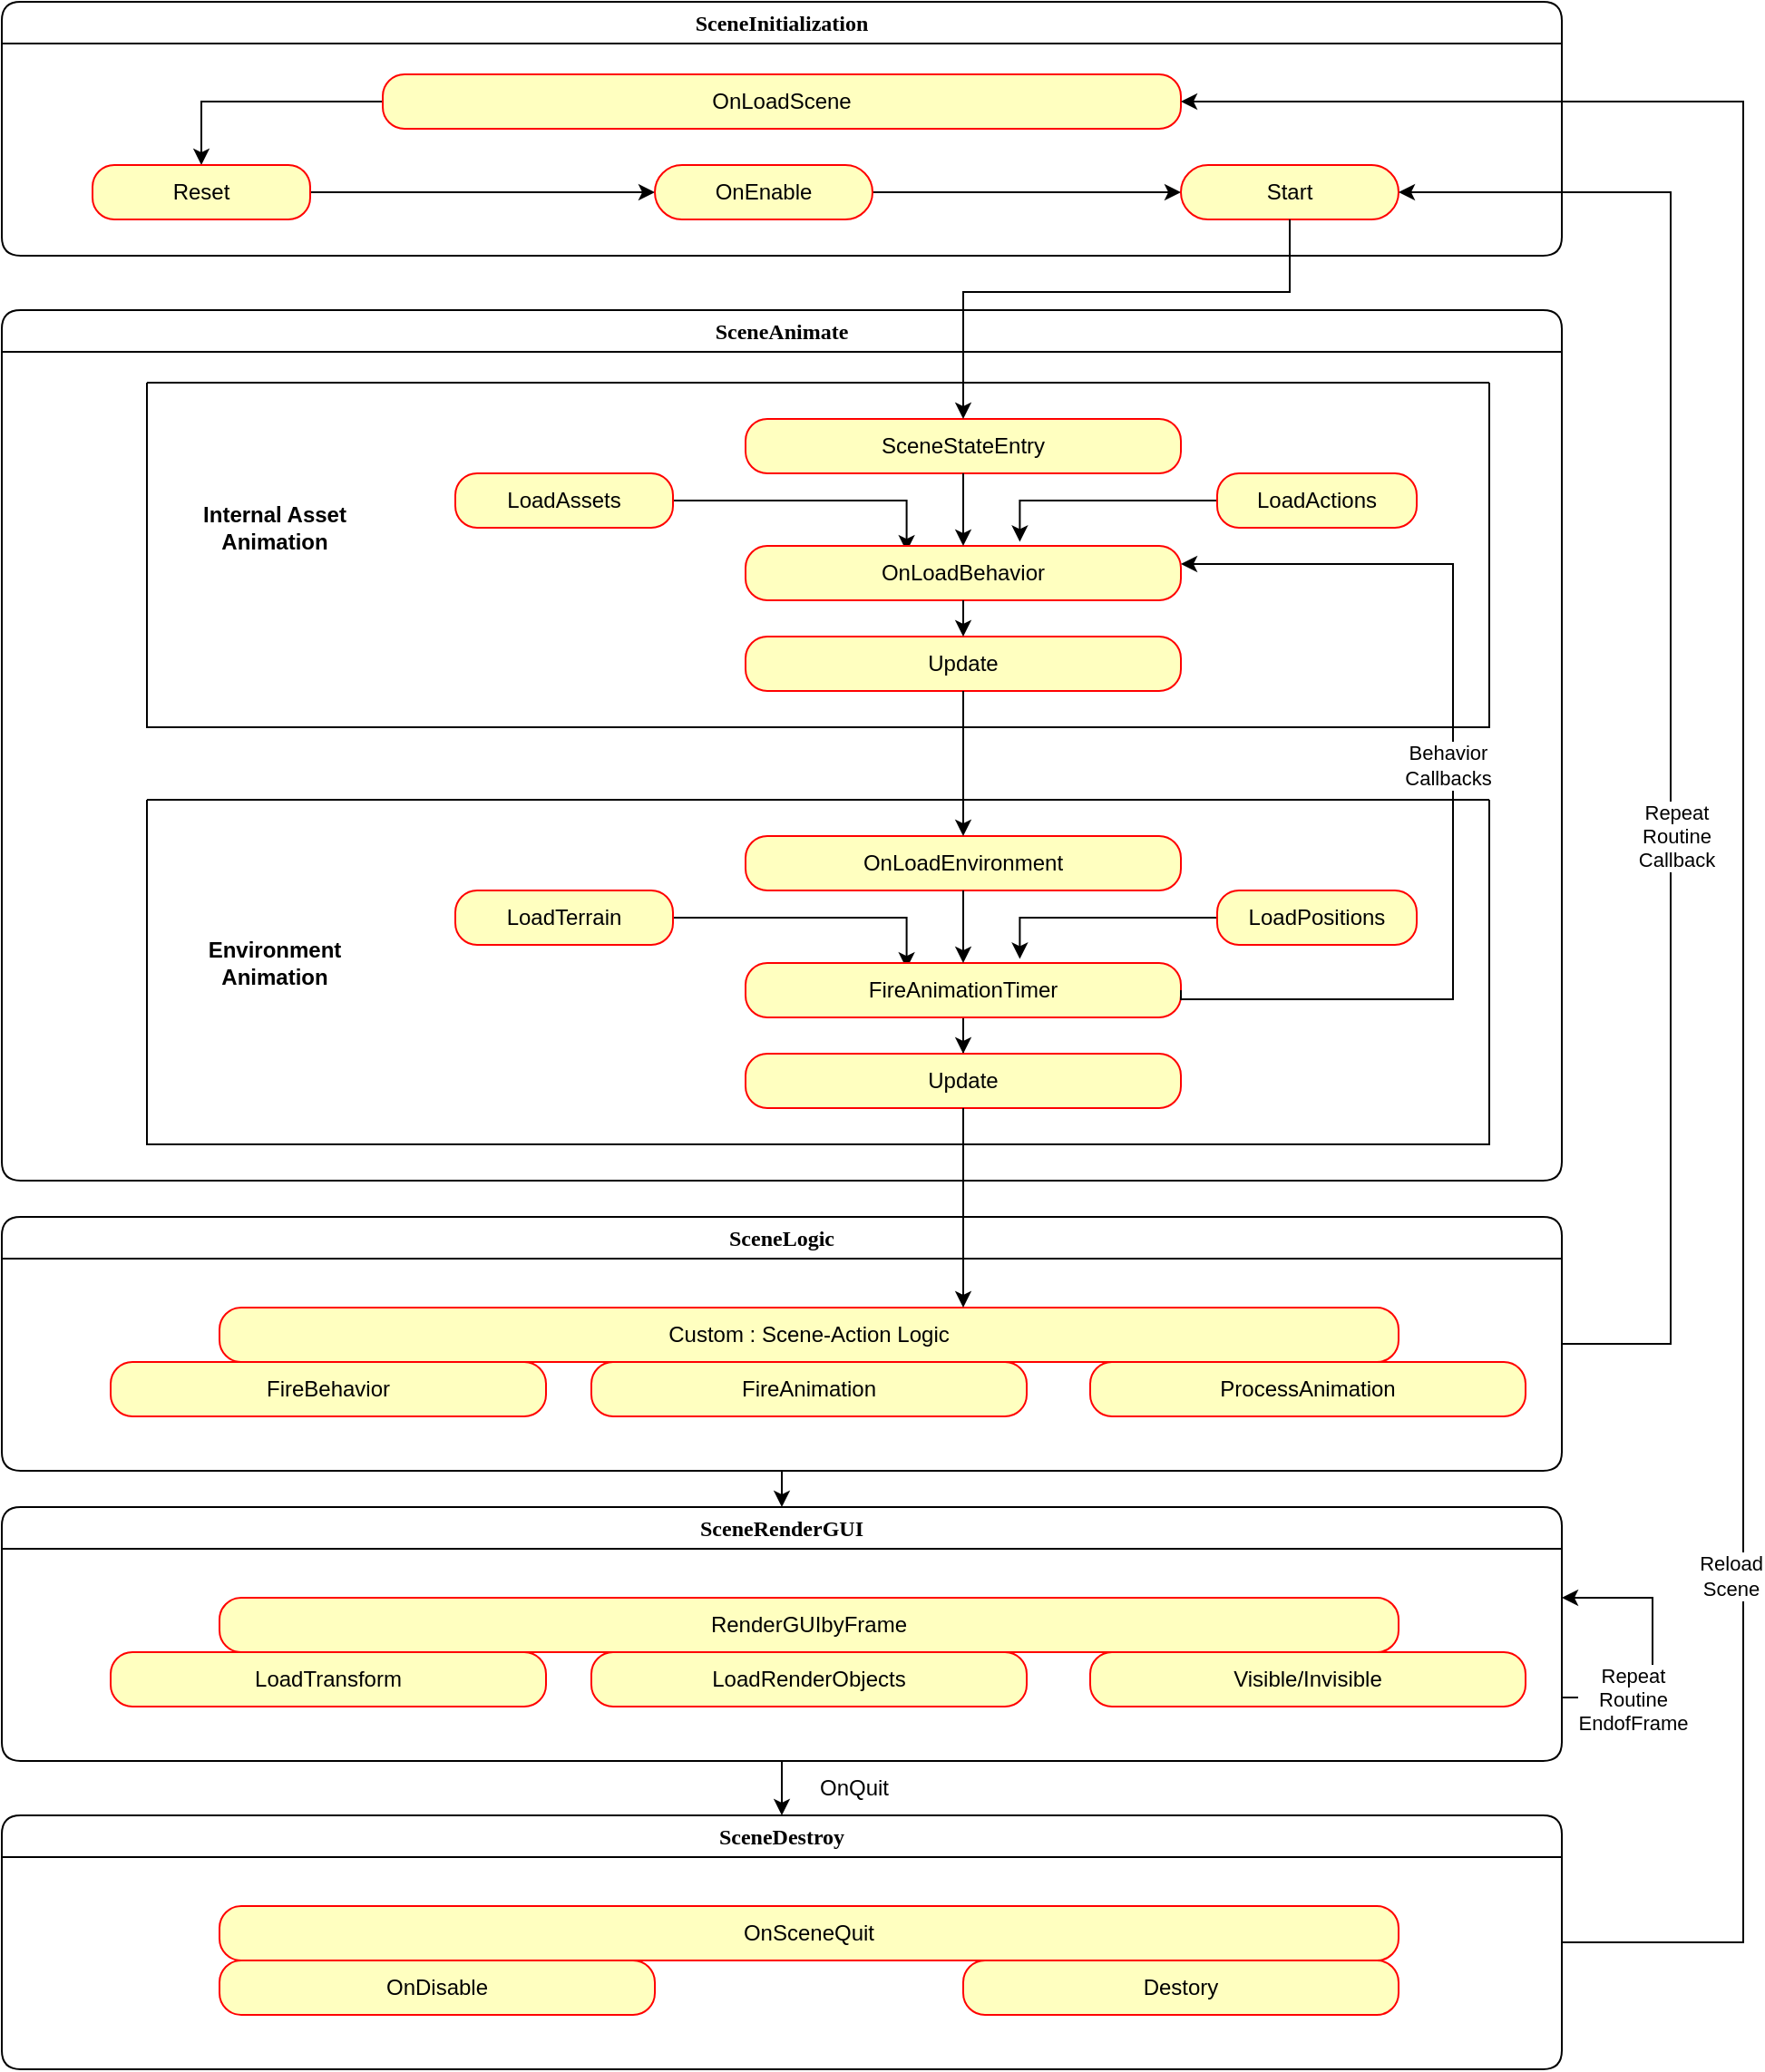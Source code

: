 <mxfile version="17.4.6" type="github">
  <diagram name="Page-1" id="58cdce13-f638-feb5-8d6f-7d28b1aa9fa0">
    <mxGraphModel dx="1178" dy="924" grid="1" gridSize="10" guides="1" tooltips="1" connect="1" arrows="1" fold="1" page="1" pageScale="1" pageWidth="1100" pageHeight="850" background="none" math="0" shadow="0">
      <root>
        <mxCell id="0" />
        <mxCell id="1" parent="0" />
        <mxCell id="KMYTA_2Qzxuu8twMFHpD-1" value="SceneInitialization" style="swimlane;whiteSpace=wrap;html=1;rounded=1;shadow=0;comic=0;labelBackgroundColor=none;strokeWidth=1;fontFamily=Verdana;fontSize=12;align=center;startSize=23;" vertex="1" parent="1">
          <mxGeometry x="40" y="10" width="860" height="140" as="geometry" />
        </mxCell>
        <mxCell id="KMYTA_2Qzxuu8twMFHpD-30" style="edgeStyle=orthogonalEdgeStyle;rounded=0;orthogonalLoop=1;jettySize=auto;html=1;entryX=0.5;entryY=0;entryDx=0;entryDy=0;" edge="1" parent="KMYTA_2Qzxuu8twMFHpD-1" source="KMYTA_2Qzxuu8twMFHpD-15" target="KMYTA_2Qzxuu8twMFHpD-17">
          <mxGeometry relative="1" as="geometry" />
        </mxCell>
        <mxCell id="KMYTA_2Qzxuu8twMFHpD-15" value="OnLoadScene" style="rounded=1;whiteSpace=wrap;html=1;arcSize=40;fontColor=#000000;fillColor=#ffffc0;strokeColor=#ff0000;" vertex="1" parent="KMYTA_2Qzxuu8twMFHpD-1">
          <mxGeometry x="210" y="40" width="440" height="30" as="geometry" />
        </mxCell>
        <mxCell id="KMYTA_2Qzxuu8twMFHpD-31" style="edgeStyle=orthogonalEdgeStyle;rounded=0;orthogonalLoop=1;jettySize=auto;html=1;entryX=0;entryY=0.5;entryDx=0;entryDy=0;" edge="1" parent="KMYTA_2Qzxuu8twMFHpD-1" source="KMYTA_2Qzxuu8twMFHpD-17" target="KMYTA_2Qzxuu8twMFHpD-19">
          <mxGeometry relative="1" as="geometry" />
        </mxCell>
        <mxCell id="KMYTA_2Qzxuu8twMFHpD-17" value="Reset" style="rounded=1;whiteSpace=wrap;html=1;arcSize=40;fontColor=#000000;fillColor=#ffffc0;strokeColor=#ff0000;" vertex="1" parent="KMYTA_2Qzxuu8twMFHpD-1">
          <mxGeometry x="50" y="90" width="120" height="30" as="geometry" />
        </mxCell>
        <mxCell id="KMYTA_2Qzxuu8twMFHpD-32" style="edgeStyle=orthogonalEdgeStyle;rounded=0;orthogonalLoop=1;jettySize=auto;html=1;entryX=0;entryY=0.5;entryDx=0;entryDy=0;" edge="1" parent="KMYTA_2Qzxuu8twMFHpD-1" source="KMYTA_2Qzxuu8twMFHpD-19" target="KMYTA_2Qzxuu8twMFHpD-22">
          <mxGeometry relative="1" as="geometry" />
        </mxCell>
        <mxCell id="KMYTA_2Qzxuu8twMFHpD-19" value="OnEnable" style="rounded=1;whiteSpace=wrap;html=1;arcSize=50;fontColor=#000000;fillColor=#ffffc0;strokeColor=#ff0000;" vertex="1" parent="KMYTA_2Qzxuu8twMFHpD-1">
          <mxGeometry x="360" y="90" width="120" height="30" as="geometry" />
        </mxCell>
        <mxCell id="KMYTA_2Qzxuu8twMFHpD-22" value="Start" style="rounded=1;whiteSpace=wrap;html=1;arcSize=50;fontColor=#000000;fillColor=#ffffc0;strokeColor=#ff0000;" vertex="1" parent="KMYTA_2Qzxuu8twMFHpD-1">
          <mxGeometry x="650" y="90" width="120" height="30" as="geometry" />
        </mxCell>
        <mxCell id="KMYTA_2Qzxuu8twMFHpD-33" value="SceneAnimate" style="swimlane;whiteSpace=wrap;html=1;rounded=1;shadow=0;comic=0;labelBackgroundColor=none;strokeWidth=1;fontFamily=Verdana;fontSize=12;align=center;startSize=23;" vertex="1" parent="1">
          <mxGeometry x="40" y="180" width="860" height="480" as="geometry" />
        </mxCell>
        <mxCell id="KMYTA_2Qzxuu8twMFHpD-42" value="" style="swimlane;startSize=0;" vertex="1" parent="KMYTA_2Qzxuu8twMFHpD-33">
          <mxGeometry x="80" y="40" width="740" height="190" as="geometry" />
        </mxCell>
        <mxCell id="KMYTA_2Qzxuu8twMFHpD-55" style="edgeStyle=orthogonalEdgeStyle;rounded=0;orthogonalLoop=1;jettySize=auto;html=1;entryX=0.37;entryY=0.104;entryDx=0;entryDy=0;entryPerimeter=0;" edge="1" parent="KMYTA_2Qzxuu8twMFHpD-42" source="KMYTA_2Qzxuu8twMFHpD-35" target="KMYTA_2Qzxuu8twMFHpD-46">
          <mxGeometry relative="1" as="geometry" />
        </mxCell>
        <mxCell id="KMYTA_2Qzxuu8twMFHpD-35" value="LoadAssets" style="rounded=1;whiteSpace=wrap;html=1;arcSize=40;fontColor=#000000;fillColor=#ffffc0;strokeColor=#ff0000;" vertex="1" parent="KMYTA_2Qzxuu8twMFHpD-42">
          <mxGeometry x="170" y="50" width="120" height="30" as="geometry" />
        </mxCell>
        <mxCell id="KMYTA_2Qzxuu8twMFHpD-56" style="edgeStyle=orthogonalEdgeStyle;rounded=0;orthogonalLoop=1;jettySize=auto;html=1;entryX=0.63;entryY=-0.075;entryDx=0;entryDy=0;entryPerimeter=0;" edge="1" parent="KMYTA_2Qzxuu8twMFHpD-42" source="KMYTA_2Qzxuu8twMFHpD-45" target="KMYTA_2Qzxuu8twMFHpD-46">
          <mxGeometry relative="1" as="geometry" />
        </mxCell>
        <mxCell id="KMYTA_2Qzxuu8twMFHpD-45" value="LoadActions" style="rounded=1;whiteSpace=wrap;html=1;arcSize=40;fontColor=#000000;fillColor=#ffffc0;strokeColor=#ff0000;" vertex="1" parent="KMYTA_2Qzxuu8twMFHpD-42">
          <mxGeometry x="590" y="50" width="110" height="30" as="geometry" />
        </mxCell>
        <mxCell id="KMYTA_2Qzxuu8twMFHpD-46" value="OnLoadBehavior" style="rounded=1;whiteSpace=wrap;html=1;arcSize=40;fontColor=#000000;fillColor=#ffffc0;strokeColor=#ff0000;" vertex="1" parent="KMYTA_2Qzxuu8twMFHpD-42">
          <mxGeometry x="330" y="90" width="240" height="30" as="geometry" />
        </mxCell>
        <mxCell id="KMYTA_2Qzxuu8twMFHpD-48" value="SceneStateEntry" style="rounded=1;whiteSpace=wrap;html=1;arcSize=40;fontColor=#000000;fillColor=#ffffc0;strokeColor=#ff0000;" vertex="1" parent="KMYTA_2Qzxuu8twMFHpD-42">
          <mxGeometry x="330" y="20" width="240" height="30" as="geometry" />
        </mxCell>
        <mxCell id="KMYTA_2Qzxuu8twMFHpD-60" value="" style="endArrow=classic;html=1;rounded=0;exitX=0.5;exitY=1;exitDx=0;exitDy=0;entryX=0.5;entryY=0;entryDx=0;entryDy=0;" edge="1" parent="KMYTA_2Qzxuu8twMFHpD-42" source="KMYTA_2Qzxuu8twMFHpD-48" target="KMYTA_2Qzxuu8twMFHpD-46">
          <mxGeometry width="50" height="50" relative="1" as="geometry">
            <mxPoint x="270" y="50" as="sourcePoint" />
            <mxPoint x="320" as="targetPoint" />
          </mxGeometry>
        </mxCell>
        <mxCell id="KMYTA_2Qzxuu8twMFHpD-61" value="Update" style="rounded=1;whiteSpace=wrap;html=1;arcSize=40;fontColor=#000000;fillColor=#ffffc0;strokeColor=#ff0000;" vertex="1" parent="KMYTA_2Qzxuu8twMFHpD-42">
          <mxGeometry x="330" y="140" width="240" height="30" as="geometry" />
        </mxCell>
        <mxCell id="KMYTA_2Qzxuu8twMFHpD-62" value="" style="endArrow=classic;html=1;rounded=0;exitX=0.5;exitY=1;exitDx=0;exitDy=0;entryX=0.5;entryY=0;entryDx=0;entryDy=0;" edge="1" parent="KMYTA_2Qzxuu8twMFHpD-42" source="KMYTA_2Qzxuu8twMFHpD-46" target="KMYTA_2Qzxuu8twMFHpD-61">
          <mxGeometry width="50" height="50" relative="1" as="geometry">
            <mxPoint x="270" y="50" as="sourcePoint" />
            <mxPoint x="320" as="targetPoint" />
          </mxGeometry>
        </mxCell>
        <mxCell id="KMYTA_2Qzxuu8twMFHpD-64" value="" style="swimlane;startSize=0;" vertex="1" parent="KMYTA_2Qzxuu8twMFHpD-33">
          <mxGeometry x="80" y="270" width="740" height="190" as="geometry" />
        </mxCell>
        <mxCell id="KMYTA_2Qzxuu8twMFHpD-65" style="edgeStyle=orthogonalEdgeStyle;rounded=0;orthogonalLoop=1;jettySize=auto;html=1;entryX=0.37;entryY=0.104;entryDx=0;entryDy=0;entryPerimeter=0;" edge="1" parent="KMYTA_2Qzxuu8twMFHpD-64" source="KMYTA_2Qzxuu8twMFHpD-66" target="KMYTA_2Qzxuu8twMFHpD-69">
          <mxGeometry relative="1" as="geometry" />
        </mxCell>
        <mxCell id="KMYTA_2Qzxuu8twMFHpD-66" value="LoadTerrain" style="rounded=1;whiteSpace=wrap;html=1;arcSize=40;fontColor=#000000;fillColor=#ffffc0;strokeColor=#ff0000;" vertex="1" parent="KMYTA_2Qzxuu8twMFHpD-64">
          <mxGeometry x="170" y="50" width="120" height="30" as="geometry" />
        </mxCell>
        <mxCell id="KMYTA_2Qzxuu8twMFHpD-67" style="edgeStyle=orthogonalEdgeStyle;rounded=0;orthogonalLoop=1;jettySize=auto;html=1;entryX=0.63;entryY=-0.075;entryDx=0;entryDy=0;entryPerimeter=0;" edge="1" parent="KMYTA_2Qzxuu8twMFHpD-64" source="KMYTA_2Qzxuu8twMFHpD-68" target="KMYTA_2Qzxuu8twMFHpD-69">
          <mxGeometry relative="1" as="geometry" />
        </mxCell>
        <mxCell id="KMYTA_2Qzxuu8twMFHpD-68" value="LoadPositions" style="rounded=1;whiteSpace=wrap;html=1;arcSize=40;fontColor=#000000;fillColor=#ffffc0;strokeColor=#ff0000;" vertex="1" parent="KMYTA_2Qzxuu8twMFHpD-64">
          <mxGeometry x="590" y="50" width="110" height="30" as="geometry" />
        </mxCell>
        <mxCell id="KMYTA_2Qzxuu8twMFHpD-79" value="" style="edgeStyle=orthogonalEdgeStyle;rounded=0;orthogonalLoop=1;jettySize=auto;html=1;" edge="1" parent="KMYTA_2Qzxuu8twMFHpD-64" source="KMYTA_2Qzxuu8twMFHpD-69" target="KMYTA_2Qzxuu8twMFHpD-77">
          <mxGeometry relative="1" as="geometry" />
        </mxCell>
        <mxCell id="KMYTA_2Qzxuu8twMFHpD-69" value="FireAnimationTimer" style="rounded=1;whiteSpace=wrap;html=1;arcSize=40;fontColor=#000000;fillColor=#ffffc0;strokeColor=#ff0000;" vertex="1" parent="KMYTA_2Qzxuu8twMFHpD-64">
          <mxGeometry x="330" y="90" width="240" height="30" as="geometry" />
        </mxCell>
        <mxCell id="KMYTA_2Qzxuu8twMFHpD-70" value="OnLoadEnvironment" style="rounded=1;whiteSpace=wrap;html=1;arcSize=40;fontColor=#000000;fillColor=#ffffc0;strokeColor=#ff0000;" vertex="1" parent="KMYTA_2Qzxuu8twMFHpD-64">
          <mxGeometry x="330" y="20" width="240" height="30" as="geometry" />
        </mxCell>
        <mxCell id="KMYTA_2Qzxuu8twMFHpD-71" value="" style="endArrow=classic;html=1;rounded=0;exitX=0.5;exitY=1;exitDx=0;exitDy=0;entryX=0.5;entryY=0;entryDx=0;entryDy=0;" edge="1" parent="KMYTA_2Qzxuu8twMFHpD-64" source="KMYTA_2Qzxuu8twMFHpD-70" target="KMYTA_2Qzxuu8twMFHpD-69">
          <mxGeometry width="50" height="50" relative="1" as="geometry">
            <mxPoint x="270" y="50" as="sourcePoint" />
            <mxPoint x="320" as="targetPoint" />
          </mxGeometry>
        </mxCell>
        <mxCell id="KMYTA_2Qzxuu8twMFHpD-77" value="Update" style="rounded=1;whiteSpace=wrap;html=1;arcSize=40;fontColor=#000000;fillColor=#ffffc0;strokeColor=#ff0000;" vertex="1" parent="KMYTA_2Qzxuu8twMFHpD-64">
          <mxGeometry x="330" y="140" width="240" height="30" as="geometry" />
        </mxCell>
        <mxCell id="KMYTA_2Qzxuu8twMFHpD-75" style="edgeStyle=orthogonalEdgeStyle;rounded=0;orthogonalLoop=1;jettySize=auto;html=1;exitX=0.5;exitY=1;exitDx=0;exitDy=0;entryX=0.5;entryY=0;entryDx=0;entryDy=0;" edge="1" parent="KMYTA_2Qzxuu8twMFHpD-33" source="KMYTA_2Qzxuu8twMFHpD-61" target="KMYTA_2Qzxuu8twMFHpD-70">
          <mxGeometry relative="1" as="geometry" />
        </mxCell>
        <mxCell id="KMYTA_2Qzxuu8twMFHpD-80" style="edgeStyle=orthogonalEdgeStyle;rounded=0;orthogonalLoop=1;jettySize=auto;html=1;" edge="1" parent="KMYTA_2Qzxuu8twMFHpD-33">
          <mxGeometry relative="1" as="geometry">
            <mxPoint x="650" y="375" as="sourcePoint" />
            <mxPoint x="650" y="140" as="targetPoint" />
            <Array as="points">
              <mxPoint x="650" y="380" />
              <mxPoint x="800" y="380" />
              <mxPoint x="800" y="140" />
            </Array>
          </mxGeometry>
        </mxCell>
        <mxCell id="KMYTA_2Qzxuu8twMFHpD-82" value="Behavior&lt;br&gt;Callbacks" style="edgeLabel;html=1;align=center;verticalAlign=middle;resizable=0;points=[];" vertex="1" connectable="0" parent="KMYTA_2Qzxuu8twMFHpD-80">
          <mxGeometry x="-0.155" y="3" relative="1" as="geometry">
            <mxPoint y="-54" as="offset" />
          </mxGeometry>
        </mxCell>
        <mxCell id="KMYTA_2Qzxuu8twMFHpD-57" style="edgeStyle=orthogonalEdgeStyle;rounded=0;orthogonalLoop=1;jettySize=auto;html=1;entryX=0.5;entryY=0;entryDx=0;entryDy=0;" edge="1" parent="1" source="KMYTA_2Qzxuu8twMFHpD-22" target="KMYTA_2Qzxuu8twMFHpD-48">
          <mxGeometry relative="1" as="geometry">
            <Array as="points">
              <mxPoint x="750" y="170" />
              <mxPoint x="570" y="170" />
            </Array>
          </mxGeometry>
        </mxCell>
        <mxCell id="KMYTA_2Qzxuu8twMFHpD-63" value="&lt;b&gt;Internal Asset&lt;br&gt;Animation&lt;/b&gt;" style="text;html=1;align=center;verticalAlign=middle;resizable=0;points=[];autosize=1;strokeColor=none;fillColor=none;" vertex="1" parent="1">
          <mxGeometry x="145" y="285" width="90" height="30" as="geometry" />
        </mxCell>
        <mxCell id="KMYTA_2Qzxuu8twMFHpD-74" value="&lt;b&gt;Environment&lt;br&gt;Animation&lt;/b&gt;" style="text;html=1;align=center;verticalAlign=middle;resizable=0;points=[];autosize=1;strokeColor=none;fillColor=none;" vertex="1" parent="1">
          <mxGeometry x="145" y="525" width="90" height="30" as="geometry" />
        </mxCell>
        <mxCell id="KMYTA_2Qzxuu8twMFHpD-138" style="edgeStyle=orthogonalEdgeStyle;rounded=0;orthogonalLoop=1;jettySize=auto;html=1;exitX=0.5;exitY=1;exitDx=0;exitDy=0;entryX=0.5;entryY=0;entryDx=0;entryDy=0;" edge="1" parent="1" source="KMYTA_2Qzxuu8twMFHpD-94" target="KMYTA_2Qzxuu8twMFHpD-123">
          <mxGeometry relative="1" as="geometry" />
        </mxCell>
        <mxCell id="KMYTA_2Qzxuu8twMFHpD-140" style="edgeStyle=orthogonalEdgeStyle;rounded=0;orthogonalLoop=1;jettySize=auto;html=1;exitX=1;exitY=0.5;exitDx=0;exitDy=0;entryX=1;entryY=0.5;entryDx=0;entryDy=0;" edge="1" parent="1" source="KMYTA_2Qzxuu8twMFHpD-94" target="KMYTA_2Qzxuu8twMFHpD-22">
          <mxGeometry relative="1" as="geometry">
            <Array as="points">
              <mxPoint x="960" y="750" />
              <mxPoint x="960" y="115" />
            </Array>
          </mxGeometry>
        </mxCell>
        <mxCell id="KMYTA_2Qzxuu8twMFHpD-141" value="Repeat&lt;br&gt;Routine&lt;br&gt;Callback" style="edgeLabel;html=1;align=center;verticalAlign=middle;resizable=0;points=[];" vertex="1" connectable="0" parent="KMYTA_2Qzxuu8twMFHpD-140">
          <mxGeometry x="-0.195" y="-3" relative="1" as="geometry">
            <mxPoint as="offset" />
          </mxGeometry>
        </mxCell>
        <mxCell id="KMYTA_2Qzxuu8twMFHpD-94" value="SceneLogic" style="swimlane;whiteSpace=wrap;html=1;rounded=1;shadow=0;comic=0;labelBackgroundColor=none;strokeWidth=1;fontFamily=Verdana;fontSize=12;align=center;startSize=23;" vertex="1" parent="1">
          <mxGeometry x="40" y="680" width="860" height="140" as="geometry" />
        </mxCell>
        <mxCell id="KMYTA_2Qzxuu8twMFHpD-118" value="Custom : Scene-Action Logic" style="rounded=1;whiteSpace=wrap;html=1;arcSize=40;fontColor=#000000;fillColor=#ffffc0;strokeColor=#ff0000;" vertex="1" parent="KMYTA_2Qzxuu8twMFHpD-94">
          <mxGeometry x="120" y="50" width="650" height="30" as="geometry" />
        </mxCell>
        <mxCell id="KMYTA_2Qzxuu8twMFHpD-119" value="FireBehavior" style="rounded=1;whiteSpace=wrap;html=1;arcSize=40;fontColor=#000000;fillColor=#ffffc0;strokeColor=#ff0000;" vertex="1" parent="KMYTA_2Qzxuu8twMFHpD-94">
          <mxGeometry x="60" y="80" width="240" height="30" as="geometry" />
        </mxCell>
        <mxCell id="KMYTA_2Qzxuu8twMFHpD-120" value="FireAnimation" style="rounded=1;whiteSpace=wrap;html=1;arcSize=40;fontColor=#000000;fillColor=#ffffc0;strokeColor=#ff0000;" vertex="1" parent="KMYTA_2Qzxuu8twMFHpD-94">
          <mxGeometry x="325" y="80" width="240" height="30" as="geometry" />
        </mxCell>
        <mxCell id="KMYTA_2Qzxuu8twMFHpD-121" value="ProcessAnimation" style="rounded=1;whiteSpace=wrap;html=1;arcSize=40;fontColor=#000000;fillColor=#ffffc0;strokeColor=#ff0000;" vertex="1" parent="KMYTA_2Qzxuu8twMFHpD-94">
          <mxGeometry x="600" y="80" width="240" height="30" as="geometry" />
        </mxCell>
        <mxCell id="KMYTA_2Qzxuu8twMFHpD-122" style="edgeStyle=orthogonalEdgeStyle;rounded=0;orthogonalLoop=1;jettySize=auto;html=1;" edge="1" parent="1" source="KMYTA_2Qzxuu8twMFHpD-77">
          <mxGeometry relative="1" as="geometry">
            <mxPoint x="570" y="730" as="targetPoint" />
          </mxGeometry>
        </mxCell>
        <mxCell id="KMYTA_2Qzxuu8twMFHpD-144" style="edgeStyle=orthogonalEdgeStyle;rounded=0;orthogonalLoop=1;jettySize=auto;html=1;exitX=0.5;exitY=1;exitDx=0;exitDy=0;entryX=0.5;entryY=0;entryDx=0;entryDy=0;" edge="1" parent="1" source="KMYTA_2Qzxuu8twMFHpD-123" target="KMYTA_2Qzxuu8twMFHpD-128">
          <mxGeometry relative="1" as="geometry" />
        </mxCell>
        <mxCell id="KMYTA_2Qzxuu8twMFHpD-147" style="edgeStyle=orthogonalEdgeStyle;rounded=0;orthogonalLoop=1;jettySize=auto;html=1;exitX=1;exitY=0.75;exitDx=0;exitDy=0;" edge="1" parent="1" source="KMYTA_2Qzxuu8twMFHpD-123">
          <mxGeometry relative="1" as="geometry">
            <mxPoint x="900" y="890" as="targetPoint" />
            <Array as="points">
              <mxPoint x="950" y="945" />
              <mxPoint x="950" y="890" />
            </Array>
          </mxGeometry>
        </mxCell>
        <mxCell id="KMYTA_2Qzxuu8twMFHpD-148" value="Repeat&lt;br&gt;Routine&lt;br&gt;EndofFrame" style="edgeLabel;html=1;align=center;verticalAlign=middle;resizable=0;points=[];" vertex="1" connectable="0" parent="KMYTA_2Qzxuu8twMFHpD-147">
          <mxGeometry x="-0.497" y="-1" relative="1" as="geometry">
            <mxPoint as="offset" />
          </mxGeometry>
        </mxCell>
        <mxCell id="KMYTA_2Qzxuu8twMFHpD-123" value="SceneRenderGUI" style="swimlane;whiteSpace=wrap;html=1;rounded=1;shadow=0;comic=0;labelBackgroundColor=none;strokeWidth=1;fontFamily=Verdana;fontSize=12;align=center;startSize=23;" vertex="1" parent="1">
          <mxGeometry x="40" y="840" width="860" height="140" as="geometry" />
        </mxCell>
        <mxCell id="KMYTA_2Qzxuu8twMFHpD-124" value="RenderGUIbyFrame" style="rounded=1;whiteSpace=wrap;html=1;arcSize=40;fontColor=#000000;fillColor=#ffffc0;strokeColor=#ff0000;" vertex="1" parent="KMYTA_2Qzxuu8twMFHpD-123">
          <mxGeometry x="120" y="50" width="650" height="30" as="geometry" />
        </mxCell>
        <mxCell id="KMYTA_2Qzxuu8twMFHpD-125" value="LoadTransform" style="rounded=1;whiteSpace=wrap;html=1;arcSize=40;fontColor=#000000;fillColor=#ffffc0;strokeColor=#ff0000;" vertex="1" parent="KMYTA_2Qzxuu8twMFHpD-123">
          <mxGeometry x="60" y="80" width="240" height="30" as="geometry" />
        </mxCell>
        <mxCell id="KMYTA_2Qzxuu8twMFHpD-126" value="LoadRenderObjects" style="rounded=1;whiteSpace=wrap;html=1;arcSize=40;fontColor=#000000;fillColor=#ffffc0;strokeColor=#ff0000;" vertex="1" parent="KMYTA_2Qzxuu8twMFHpD-123">
          <mxGeometry x="325" y="80" width="240" height="30" as="geometry" />
        </mxCell>
        <mxCell id="KMYTA_2Qzxuu8twMFHpD-127" value="Visible/Invisible" style="rounded=1;whiteSpace=wrap;html=1;arcSize=40;fontColor=#000000;fillColor=#ffffc0;strokeColor=#ff0000;" vertex="1" parent="KMYTA_2Qzxuu8twMFHpD-123">
          <mxGeometry x="600" y="80" width="240" height="30" as="geometry" />
        </mxCell>
        <mxCell id="KMYTA_2Qzxuu8twMFHpD-142" style="edgeStyle=orthogonalEdgeStyle;rounded=0;orthogonalLoop=1;jettySize=auto;html=1;exitX=1;exitY=0.5;exitDx=0;exitDy=0;entryX=1;entryY=0.5;entryDx=0;entryDy=0;" edge="1" parent="1" source="KMYTA_2Qzxuu8twMFHpD-128" target="KMYTA_2Qzxuu8twMFHpD-15">
          <mxGeometry relative="1" as="geometry">
            <Array as="points">
              <mxPoint x="1000" y="1080" />
              <mxPoint x="1000" y="65" />
            </Array>
          </mxGeometry>
        </mxCell>
        <mxCell id="KMYTA_2Qzxuu8twMFHpD-143" value="Reload&lt;br&gt;Scene" style="edgeLabel;html=1;align=center;verticalAlign=middle;resizable=0;points=[];" vertex="1" connectable="0" parent="KMYTA_2Qzxuu8twMFHpD-142">
          <mxGeometry x="-0.575" y="7" relative="1" as="geometry">
            <mxPoint y="1" as="offset" />
          </mxGeometry>
        </mxCell>
        <mxCell id="KMYTA_2Qzxuu8twMFHpD-128" value="SceneDestroy" style="swimlane;whiteSpace=wrap;html=1;rounded=1;shadow=0;comic=0;labelBackgroundColor=none;strokeWidth=1;fontFamily=Verdana;fontSize=12;align=center;startSize=23;" vertex="1" parent="1">
          <mxGeometry x="40" y="1010" width="860" height="140" as="geometry" />
        </mxCell>
        <mxCell id="KMYTA_2Qzxuu8twMFHpD-129" value="OnSceneQuit" style="rounded=1;whiteSpace=wrap;html=1;arcSize=40;fontColor=#000000;fillColor=#ffffc0;strokeColor=#ff0000;" vertex="1" parent="KMYTA_2Qzxuu8twMFHpD-128">
          <mxGeometry x="120" y="50" width="650" height="30" as="geometry" />
        </mxCell>
        <mxCell id="KMYTA_2Qzxuu8twMFHpD-131" value="Destory" style="rounded=1;whiteSpace=wrap;html=1;arcSize=40;fontColor=#000000;fillColor=#ffffc0;strokeColor=#ff0000;" vertex="1" parent="KMYTA_2Qzxuu8twMFHpD-128">
          <mxGeometry x="530" y="80" width="240" height="30" as="geometry" />
        </mxCell>
        <mxCell id="KMYTA_2Qzxuu8twMFHpD-135" value="OnDisable" style="rounded=1;whiteSpace=wrap;html=1;arcSize=40;fontColor=#000000;fillColor=#ffffc0;strokeColor=#ff0000;" vertex="1" parent="KMYTA_2Qzxuu8twMFHpD-128">
          <mxGeometry x="120" y="80" width="240" height="30" as="geometry" />
        </mxCell>
        <mxCell id="KMYTA_2Qzxuu8twMFHpD-145" value="OnQuit" style="text;html=1;strokeColor=none;fillColor=none;align=center;verticalAlign=middle;whiteSpace=wrap;rounded=0;" vertex="1" parent="1">
          <mxGeometry x="480" y="980" width="60" height="30" as="geometry" />
        </mxCell>
      </root>
    </mxGraphModel>
  </diagram>
</mxfile>
